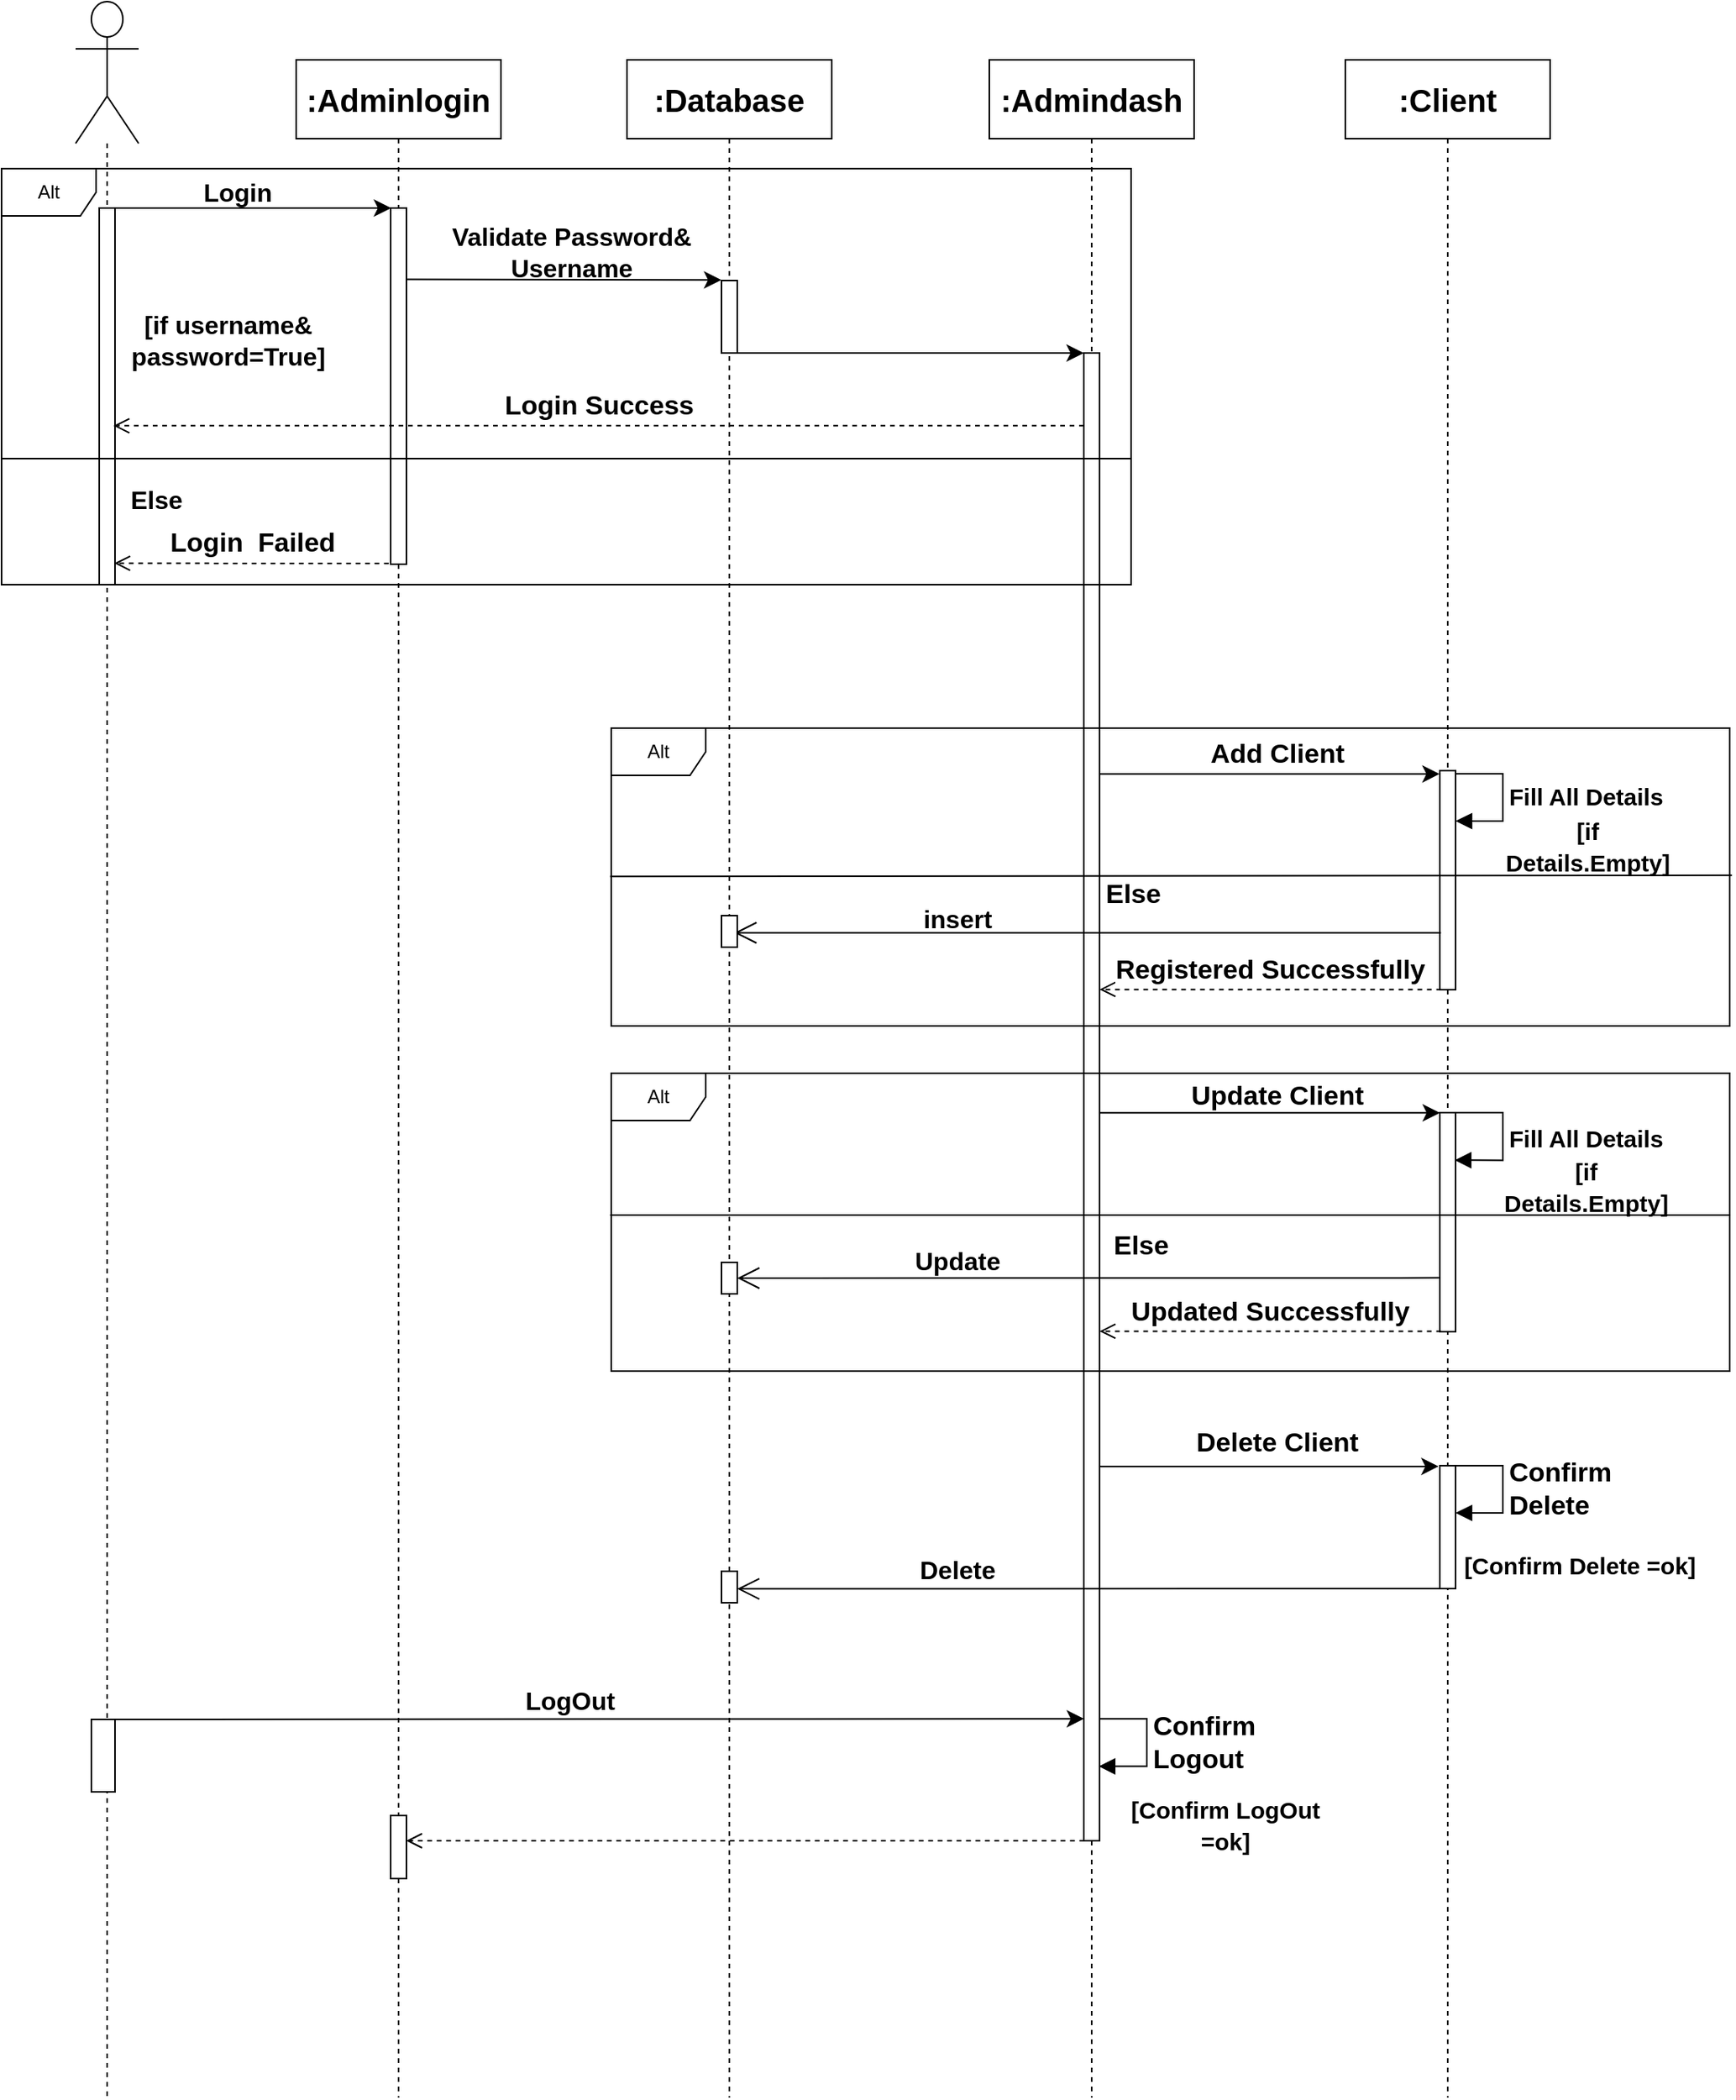 <mxfile version="23.1.4" type="device">
  <diagram name="Page-1" id="G_EyhvAucmUibiY34LTb">
    <mxGraphModel dx="2427" dy="2671" grid="1" gridSize="10" guides="1" tooltips="1" connect="1" arrows="1" fold="1" page="1" pageScale="1" pageWidth="850" pageHeight="1100" math="0" shadow="0">
      <root>
        <mxCell id="0" />
        <mxCell id="1" parent="0" />
        <mxCell id="bC90QqJXI56sHLxBbMQ--1" value="" style="shape=umlLifeline;perimeter=lifelinePerimeter;whiteSpace=wrap;html=1;container=1;dropTarget=0;collapsible=0;recursiveResize=0;outlineConnect=0;portConstraint=eastwest;newEdgeStyle={&quot;curved&quot;:0,&quot;rounded&quot;:0};participant=umlActor;size=90;" vertex="1" parent="1">
          <mxGeometry x="50" y="-10" width="40" height="1330" as="geometry" />
        </mxCell>
        <mxCell id="bC90QqJXI56sHLxBbMQ--10" value="" style="html=1;points=[[0,0,0,0,5],[0,1,0,0,-5],[1,0,0,0,5],[1,1,0,0,-5]];perimeter=orthogonalPerimeter;outlineConnect=0;targetShapes=umlLifeline;portConstraint=eastwest;newEdgeStyle={&quot;curved&quot;:0,&quot;rounded&quot;:0};" vertex="1" parent="bC90QqJXI56sHLxBbMQ--1">
          <mxGeometry x="15" y="131" width="10" height="239" as="geometry" />
        </mxCell>
        <mxCell id="bC90QqJXI56sHLxBbMQ--70" value="" style="html=1;points=[[0,0,0,0,5],[0,1,0,0,-5],[1,0,0,0,5],[1,1,0,0,-5]];perimeter=orthogonalPerimeter;outlineConnect=0;targetShapes=umlLifeline;portConstraint=eastwest;newEdgeStyle={&quot;curved&quot;:0,&quot;rounded&quot;:0};" vertex="1" parent="bC90QqJXI56sHLxBbMQ--1">
          <mxGeometry x="10" y="1090" width="15" height="46" as="geometry" />
        </mxCell>
        <mxCell id="bC90QqJXI56sHLxBbMQ--6" value="&lt;font style=&quot;font-size: 20px;&quot;&gt;&lt;b&gt;:Adminlogin&lt;/b&gt;&lt;/font&gt;" style="shape=umlLifeline;perimeter=lifelinePerimeter;whiteSpace=wrap;html=1;container=1;dropTarget=0;collapsible=0;recursiveResize=0;outlineConnect=0;portConstraint=eastwest;newEdgeStyle={&quot;curved&quot;:0,&quot;rounded&quot;:0};size=50;" vertex="1" parent="1">
          <mxGeometry x="190" y="27" width="130" height="1293" as="geometry" />
        </mxCell>
        <mxCell id="bC90QqJXI56sHLxBbMQ--11" value="" style="html=1;points=[[0,0,0,0,5],[0,1,0,0,-5],[1,0,0,0,5],[1,1,0,0,-5]];perimeter=orthogonalPerimeter;outlineConnect=0;targetShapes=umlLifeline;portConstraint=eastwest;newEdgeStyle={&quot;curved&quot;:0,&quot;rounded&quot;:0};" vertex="1" parent="bC90QqJXI56sHLxBbMQ--6">
          <mxGeometry x="60" y="94" width="10" height="226" as="geometry" />
        </mxCell>
        <mxCell id="bC90QqJXI56sHLxBbMQ--78" value="" style="html=1;points=[[0,0,0,0,5],[0,1,0,0,-5],[1,0,0,0,5],[1,1,0,0,-5]];perimeter=orthogonalPerimeter;outlineConnect=0;targetShapes=umlLifeline;portConstraint=eastwest;newEdgeStyle={&quot;curved&quot;:0,&quot;rounded&quot;:0};" vertex="1" parent="bC90QqJXI56sHLxBbMQ--6">
          <mxGeometry x="60" y="1114" width="10" height="40" as="geometry" />
        </mxCell>
        <mxCell id="bC90QqJXI56sHLxBbMQ--7" value="&lt;font style=&quot;font-size: 20px;&quot;&gt;&lt;b&gt;:Admindash&lt;/b&gt;&lt;/font&gt;" style="shape=umlLifeline;perimeter=lifelinePerimeter;whiteSpace=wrap;html=1;container=1;dropTarget=0;collapsible=0;recursiveResize=0;outlineConnect=0;portConstraint=eastwest;newEdgeStyle={&quot;curved&quot;:0,&quot;rounded&quot;:0};size=50;" vertex="1" parent="1">
          <mxGeometry x="630" y="27" width="130" height="1293" as="geometry" />
        </mxCell>
        <mxCell id="bC90QqJXI56sHLxBbMQ--18" value="" style="html=1;points=[[0,0,0,0,5],[0,1,0,0,-5],[1,0,0,0,5],[1,1,0,0,-5]];perimeter=orthogonalPerimeter;outlineConnect=0;targetShapes=umlLifeline;portConstraint=eastwest;newEdgeStyle={&quot;curved&quot;:0,&quot;rounded&quot;:0};" vertex="1" parent="bC90QqJXI56sHLxBbMQ--7">
          <mxGeometry x="60" y="186" width="10" height="944" as="geometry" />
        </mxCell>
        <mxCell id="bC90QqJXI56sHLxBbMQ--76" value="&lt;b style=&quot;font-size: 17px;&quot;&gt;Confirm&lt;br&gt;Logout&lt;br&gt;&lt;/b&gt;" style="html=1;align=left;spacingLeft=2;endArrow=block;rounded=0;edgeStyle=orthogonalEdgeStyle;curved=0;rounded=0;fontSize=12;startSize=8;endSize=8;exitX=1.017;exitY=0.918;exitDx=0;exitDy=0;exitPerimeter=0;entryX=0.945;entryY=0.95;entryDx=0;entryDy=0;entryPerimeter=0;" edge="1" parent="bC90QqJXI56sHLxBbMQ--7" source="bC90QqJXI56sHLxBbMQ--18" target="bC90QqJXI56sHLxBbMQ--18">
          <mxGeometry relative="1" as="geometry">
            <mxPoint x="70" y="1053.04" as="sourcePoint" />
            <Array as="points">
              <mxPoint x="100" y="1053" />
              <mxPoint x="100" y="1083" />
            </Array>
            <mxPoint x="80" y="1083" as="targetPoint" />
          </mxGeometry>
        </mxCell>
        <mxCell id="bC90QqJXI56sHLxBbMQ--8" value="&lt;font style=&quot;font-size: 20px;&quot;&gt;&lt;b&gt;:Client&lt;/b&gt;&lt;/font&gt;" style="shape=umlLifeline;perimeter=lifelinePerimeter;whiteSpace=wrap;html=1;container=1;dropTarget=0;collapsible=0;recursiveResize=0;outlineConnect=0;portConstraint=eastwest;newEdgeStyle={&quot;curved&quot;:0,&quot;rounded&quot;:0};size=50;" vertex="1" parent="1">
          <mxGeometry x="856" y="27" width="130" height="1293" as="geometry" />
        </mxCell>
        <mxCell id="bC90QqJXI56sHLxBbMQ--30" value="" style="html=1;points=[[0,0,0,0,5],[0,1,0,0,-5],[1,0,0,0,5],[1,1,0,0,-5]];perimeter=orthogonalPerimeter;outlineConnect=0;targetShapes=umlLifeline;portConstraint=eastwest;newEdgeStyle={&quot;curved&quot;:0,&quot;rounded&quot;:0};" vertex="1" parent="bC90QqJXI56sHLxBbMQ--8">
          <mxGeometry x="60" y="451" width="10" height="139" as="geometry" />
        </mxCell>
        <mxCell id="bC90QqJXI56sHLxBbMQ--35" value="&lt;b&gt;&lt;font style=&quot;font-size: 15px;&quot;&gt;Fill All Details&lt;/font&gt;&lt;/b&gt;" style="html=1;align=left;spacingLeft=2;endArrow=block;rounded=0;edgeStyle=orthogonalEdgeStyle;curved=0;rounded=0;fontSize=12;startSize=8;endSize=8;exitX=0.997;exitY=0.026;exitDx=0;exitDy=0;exitPerimeter=0;" edge="1" target="bC90QqJXI56sHLxBbMQ--30" parent="bC90QqJXI56sHLxBbMQ--8" source="bC90QqJXI56sHLxBbMQ--30">
          <mxGeometry x="0.007" relative="1" as="geometry">
            <mxPoint x="74" y="453" as="sourcePoint" />
            <Array as="points">
              <mxPoint x="100" y="453" />
              <mxPoint x="100" y="483" />
            </Array>
            <mxPoint x="90" y="483" as="targetPoint" />
            <mxPoint as="offset" />
          </mxGeometry>
        </mxCell>
        <mxCell id="bC90QqJXI56sHLxBbMQ--45" value="" style="html=1;points=[[0,0,0,0,5],[0,1,0,0,-5],[1,0,0,0,5],[1,1,0,0,-5]];perimeter=orthogonalPerimeter;outlineConnect=0;targetShapes=umlLifeline;portConstraint=eastwest;newEdgeStyle={&quot;curved&quot;:0,&quot;rounded&quot;:0};" vertex="1" parent="bC90QqJXI56sHLxBbMQ--8">
          <mxGeometry x="60" y="668" width="10" height="139" as="geometry" />
        </mxCell>
        <mxCell id="bC90QqJXI56sHLxBbMQ--48" value="&lt;b&gt;&lt;font style=&quot;font-size: 15px;&quot;&gt;Fill All Details&lt;/font&gt;&lt;/b&gt;" style="html=1;align=left;spacingLeft=2;endArrow=block;rounded=0;edgeStyle=orthogonalEdgeStyle;curved=0;rounded=0;fontSize=12;startSize=8;endSize=8;exitX=1.02;exitY=0;exitDx=0;exitDy=0;exitPerimeter=0;entryX=0.946;entryY=0.217;entryDx=0;entryDy=0;entryPerimeter=0;" edge="1" parent="bC90QqJXI56sHLxBbMQ--8" source="bC90QqJXI56sHLxBbMQ--45" target="bC90QqJXI56sHLxBbMQ--45">
          <mxGeometry relative="1" as="geometry">
            <mxPoint x="70" y="670" as="sourcePoint" />
            <Array as="points">
              <mxPoint x="100" y="668" />
              <mxPoint x="100" y="698" />
            </Array>
            <mxPoint x="70" y="698" as="targetPoint" />
          </mxGeometry>
        </mxCell>
        <mxCell id="bC90QqJXI56sHLxBbMQ--62" value="" style="html=1;points=[[0,0,0,0,5],[0,1,0,0,-5],[1,0,0,0,5],[1,1,0,0,-5]];perimeter=orthogonalPerimeter;outlineConnect=0;targetShapes=umlLifeline;portConstraint=eastwest;newEdgeStyle={&quot;curved&quot;:0,&quot;rounded&quot;:0};" vertex="1" parent="bC90QqJXI56sHLxBbMQ--8">
          <mxGeometry x="60" y="892" width="10" height="78" as="geometry" />
        </mxCell>
        <mxCell id="bC90QqJXI56sHLxBbMQ--65" value="&lt;b style=&quot;font-size: 17px;&quot;&gt;Confirm&lt;br&gt;Delete&lt;br&gt;&lt;/b&gt;" style="html=1;align=left;spacingLeft=2;endArrow=block;rounded=0;edgeStyle=orthogonalEdgeStyle;curved=0;rounded=0;fontSize=12;startSize=8;endSize=8;exitX=0.951;exitY=0;exitDx=0;exitDy=0;exitPerimeter=0;" edge="1" parent="bC90QqJXI56sHLxBbMQ--8" source="bC90QqJXI56sHLxBbMQ--62" target="bC90QqJXI56sHLxBbMQ--62">
          <mxGeometry relative="1" as="geometry">
            <mxPoint x="74" y="892" as="sourcePoint" />
            <Array as="points">
              <mxPoint x="100" y="892" />
              <mxPoint x="100" y="922" />
            </Array>
            <mxPoint x="74" y="922" as="targetPoint" />
          </mxGeometry>
        </mxCell>
        <mxCell id="bC90QqJXI56sHLxBbMQ--9" value="&lt;font style=&quot;font-size: 20px;&quot;&gt;&lt;b&gt;:Database&lt;/b&gt;&lt;/font&gt;" style="shape=umlLifeline;perimeter=lifelinePerimeter;whiteSpace=wrap;html=1;container=1;dropTarget=0;collapsible=0;recursiveResize=0;outlineConnect=0;portConstraint=eastwest;newEdgeStyle={&quot;curved&quot;:0,&quot;rounded&quot;:0};size=50;" vertex="1" parent="1">
          <mxGeometry x="400" y="27" width="130" height="1293" as="geometry" />
        </mxCell>
        <mxCell id="bC90QqJXI56sHLxBbMQ--53" value="" style="html=1;points=[[0,0,0,0,5],[0,1,0,0,-5],[1,0,0,0,5],[1,1,0,0,-5]];perimeter=orthogonalPerimeter;outlineConnect=0;targetShapes=umlLifeline;portConstraint=eastwest;newEdgeStyle={&quot;curved&quot;:0,&quot;rounded&quot;:0};" vertex="1" parent="bC90QqJXI56sHLxBbMQ--9">
          <mxGeometry x="60" y="763" width="10" height="20" as="geometry" />
        </mxCell>
        <mxCell id="bC90QqJXI56sHLxBbMQ--68" value="" style="html=1;points=[[0,0,0,0,5],[0,1,0,0,-5],[1,0,0,0,5],[1,1,0,0,-5]];perimeter=orthogonalPerimeter;outlineConnect=0;targetShapes=umlLifeline;portConstraint=eastwest;newEdgeStyle={&quot;curved&quot;:0,&quot;rounded&quot;:0};" vertex="1" parent="bC90QqJXI56sHLxBbMQ--9">
          <mxGeometry x="60" y="959" width="10" height="20" as="geometry" />
        </mxCell>
        <mxCell id="bC90QqJXI56sHLxBbMQ--12" value="" style="endArrow=classic;html=1;rounded=0;fontSize=12;startSize=8;endSize=8;exitX=0.807;exitY=0;exitDx=0;exitDy=0;exitPerimeter=0;entryX=0.032;entryY=0;entryDx=0;entryDy=0;entryPerimeter=0;" edge="1" parent="1" source="bC90QqJXI56sHLxBbMQ--10" target="bC90QqJXI56sHLxBbMQ--11">
          <mxGeometry width="50" height="50" relative="1" as="geometry">
            <mxPoint x="80" y="120" as="sourcePoint" />
            <mxPoint x="250" y="120" as="targetPoint" />
          </mxGeometry>
        </mxCell>
        <mxCell id="bC90QqJXI56sHLxBbMQ--13" value="&lt;b&gt;Login&lt;/b&gt;" style="text;html=1;align=center;verticalAlign=middle;whiteSpace=wrap;rounded=0;;fontSize=16;" vertex="1" parent="1">
          <mxGeometry x="123" y="96" width="60" height="30" as="geometry" />
        </mxCell>
        <mxCell id="bC90QqJXI56sHLxBbMQ--14" value="Alt" style="shape=umlFrame;whiteSpace=wrap;html=1;pointerEvents=0;" vertex="1" parent="1">
          <mxGeometry x="3" y="96" width="717" height="264" as="geometry" />
        </mxCell>
        <mxCell id="bC90QqJXI56sHLxBbMQ--15" value="" style="html=1;points=[[0,0,0,0,5],[0,1,0,0,-5],[1,0,0,0,5],[1,1,0,0,-5]];perimeter=orthogonalPerimeter;outlineConnect=0;targetShapes=umlLifeline;portConstraint=eastwest;newEdgeStyle={&quot;curved&quot;:0,&quot;rounded&quot;:0};" vertex="1" parent="1">
          <mxGeometry x="460" y="167" width="10" height="46" as="geometry" />
        </mxCell>
        <mxCell id="bC90QqJXI56sHLxBbMQ--16" value="" style="endArrow=classic;html=1;rounded=0;fontSize=12;startSize=8;endSize=8;entryX=-0.01;entryY=-0.008;entryDx=0;entryDy=0;entryPerimeter=0;exitX=0.986;exitY=0.2;exitDx=0;exitDy=0;exitPerimeter=0;" edge="1" parent="1" source="bC90QqJXI56sHLxBbMQ--11" target="bC90QqJXI56sHLxBbMQ--15">
          <mxGeometry width="50" height="50" relative="1" as="geometry">
            <mxPoint x="270" y="170" as="sourcePoint" />
            <mxPoint x="435" y="167" as="targetPoint" />
          </mxGeometry>
        </mxCell>
        <mxCell id="bC90QqJXI56sHLxBbMQ--17" value="&lt;b&gt;Validate Password&amp;amp; Username&lt;/b&gt;" style="text;html=1;align=center;verticalAlign=middle;whiteSpace=wrap;rounded=0;;fontSize=16;" vertex="1" parent="1">
          <mxGeometry x="280" y="134" width="170" height="30" as="geometry" />
        </mxCell>
        <mxCell id="bC90QqJXI56sHLxBbMQ--19" value="" style="endArrow=classic;html=1;rounded=0;fontSize=12;startSize=8;endSize=8;exitX=0.97;exitY=1.001;exitDx=0;exitDy=0;exitPerimeter=0;" edge="1" parent="1" source="bC90QqJXI56sHLxBbMQ--15" target="bC90QqJXI56sHLxBbMQ--18">
          <mxGeometry width="50" height="50" relative="1" as="geometry">
            <mxPoint x="480" y="213" as="sourcePoint" />
            <mxPoint x="671" y="213" as="targetPoint" />
          </mxGeometry>
        </mxCell>
        <mxCell id="bC90QqJXI56sHLxBbMQ--21" value="&lt;b&gt;&lt;font style=&quot;font-size: 17px;&quot;&gt;Login Success&lt;/font&gt;&lt;/b&gt;" style="html=1;verticalAlign=bottom;endArrow=open;dashed=1;endSize=8;curved=0;rounded=0;fontSize=12;entryX=0.904;entryY=0.578;entryDx=0;entryDy=0;entryPerimeter=0;" edge="1" parent="1" source="bC90QqJXI56sHLxBbMQ--18" target="bC90QqJXI56sHLxBbMQ--10">
          <mxGeometry relative="1" as="geometry">
            <mxPoint x="680" y="259" as="sourcePoint" />
            <mxPoint x="80" y="259" as="targetPoint" />
          </mxGeometry>
        </mxCell>
        <mxCell id="bC90QqJXI56sHLxBbMQ--22" value="&lt;font size=&quot;1&quot; style=&quot;&quot;&gt;&lt;b style=&quot;font-size: 16px;&quot;&gt;[if username&amp;amp;&lt;br&gt;password=True]&lt;/b&gt;&lt;/font&gt;" style="text;html=1;align=center;verticalAlign=middle;whiteSpace=wrap;rounded=0;;fontSize=16;" vertex="1" parent="1">
          <mxGeometry x="104" y="180" width="86" height="50" as="geometry" />
        </mxCell>
        <mxCell id="bC90QqJXI56sHLxBbMQ--23" value="" style="endArrow=none;html=1;rounded=0;fontSize=12;startSize=8;endSize=8;entryX=1;entryY=0.697;entryDx=0;entryDy=0;entryPerimeter=0;exitX=0;exitY=0.697;exitDx=0;exitDy=0;exitPerimeter=0;" edge="1" parent="1" source="bC90QqJXI56sHLxBbMQ--14" target="bC90QqJXI56sHLxBbMQ--14">
          <mxGeometry width="50" height="50" relative="1" as="geometry">
            <mxPoint x="10" y="280" as="sourcePoint" />
            <mxPoint x="420" y="290" as="targetPoint" />
          </mxGeometry>
        </mxCell>
        <mxCell id="bC90QqJXI56sHLxBbMQ--24" value="&lt;div style=&quot;text-align: center;&quot;&gt;&lt;span style=&quot;background-color: initial;&quot;&gt;&lt;b style=&quot;&quot;&gt;&lt;font style=&quot;font-size: 16px;&quot;&gt;Else&lt;/font&gt;&lt;/b&gt;&lt;/span&gt;&lt;/div&gt;" style="text;whiteSpace=wrap;html=1;" vertex="1" parent="1">
          <mxGeometry x="83" y="290" width="40" height="30" as="geometry" />
        </mxCell>
        <mxCell id="bC90QqJXI56sHLxBbMQ--26" value="&lt;b&gt;&lt;font style=&quot;font-size: 17px;&quot;&gt;Login&amp;nbsp; Failed&lt;/font&gt;&lt;/b&gt;" style="html=1;verticalAlign=bottom;endArrow=open;dashed=1;endSize=8;curved=0;rounded=0;fontSize=12;exitX=-0.122;exitY=0.998;exitDx=0;exitDy=0;exitPerimeter=0;entryX=0.952;entryY=0.943;entryDx=0;entryDy=0;entryPerimeter=0;" edge="1" parent="1" source="bC90QqJXI56sHLxBbMQ--11" target="bC90QqJXI56sHLxBbMQ--10">
          <mxGeometry relative="1" as="geometry">
            <mxPoint x="244" y="340" as="sourcePoint" />
            <mxPoint x="164" y="340" as="targetPoint" />
          </mxGeometry>
        </mxCell>
        <mxCell id="bC90QqJXI56sHLxBbMQ--31" value="" style="endArrow=classic;html=1;rounded=0;fontSize=12;startSize=8;endSize=8;entryX=-0.011;entryY=0.015;entryDx=0;entryDy=0;entryPerimeter=0;" edge="1" parent="1" source="bC90QqJXI56sHLxBbMQ--18" target="bC90QqJXI56sHLxBbMQ--30">
          <mxGeometry width="50" height="50" relative="1" as="geometry">
            <mxPoint x="710" y="480" as="sourcePoint" />
            <mxPoint x="910" y="480" as="targetPoint" />
          </mxGeometry>
        </mxCell>
        <mxCell id="bC90QqJXI56sHLxBbMQ--33" value="&lt;b&gt;&lt;font style=&quot;font-size: 17px;&quot;&gt;Add Client&lt;/font&gt;&lt;/b&gt;" style="text;html=1;align=center;verticalAlign=middle;whiteSpace=wrap;rounded=0;;fontSize=16;" vertex="1" parent="1">
          <mxGeometry x="728" y="453" width="170" height="30" as="geometry" />
        </mxCell>
        <mxCell id="bC90QqJXI56sHLxBbMQ--36" value="Alt" style="shape=umlFrame;whiteSpace=wrap;html=1;pointerEvents=0;" vertex="1" parent="1">
          <mxGeometry x="390" y="451" width="710" height="189" as="geometry" />
        </mxCell>
        <mxCell id="bC90QqJXI56sHLxBbMQ--37" value="&lt;font size=&quot;1&quot; style=&quot;&quot;&gt;&lt;b style=&quot;font-size: 15px;&quot;&gt;[if Details.Empty]&lt;/b&gt;&lt;/font&gt;" style="text;html=1;align=center;verticalAlign=middle;whiteSpace=wrap;rounded=0;;fontSize=16;" vertex="1" parent="1">
          <mxGeometry x="952" y="514" width="116" height="24" as="geometry" />
        </mxCell>
        <mxCell id="bC90QqJXI56sHLxBbMQ--38" value="" style="endArrow=none;html=1;rounded=0;fontSize=12;startSize=8;endSize=8;exitX=-0.001;exitY=0.498;exitDx=0;exitDy=0;exitPerimeter=0;entryX=1.002;entryY=0.494;entryDx=0;entryDy=0;entryPerimeter=0;" edge="1" parent="1" source="bC90QqJXI56sHLxBbMQ--36" target="bC90QqJXI56sHLxBbMQ--36">
          <mxGeometry width="50" height="50" relative="1" as="geometry">
            <mxPoint x="850" y="510" as="sourcePoint" />
            <mxPoint x="900" y="460" as="targetPoint" />
          </mxGeometry>
        </mxCell>
        <mxCell id="bC90QqJXI56sHLxBbMQ--39" value="&lt;b&gt;&lt;font style=&quot;font-size: 17px;&quot;&gt;Registered Successfully&lt;/font&gt;&lt;/b&gt;" style="html=1;verticalAlign=bottom;endArrow=open;dashed=1;endSize=8;curved=0;rounded=0;fontSize=12;exitX=0.08;exitY=0.999;exitDx=0;exitDy=0;exitPerimeter=0;" edge="1" parent="1" source="bC90QqJXI56sHLxBbMQ--30" target="bC90QqJXI56sHLxBbMQ--18">
          <mxGeometry x="0.002" relative="1" as="geometry">
            <mxPoint x="878" y="560" as="sourcePoint" />
            <mxPoint x="720" y="587" as="targetPoint" />
            <mxPoint as="offset" />
          </mxGeometry>
        </mxCell>
        <mxCell id="bC90QqJXI56sHLxBbMQ--40" value="&lt;div style=&quot;text-align: center;&quot;&gt;&lt;span style=&quot;background-color: initial;&quot;&gt;&lt;b style=&quot;&quot;&gt;&lt;font style=&quot;font-size: 17px;&quot;&gt;Else&lt;/font&gt;&lt;/b&gt;&lt;/span&gt;&lt;/div&gt;" style="text;whiteSpace=wrap;html=1;" vertex="1" parent="1">
          <mxGeometry x="702" y="540" width="40" height="7" as="geometry" />
        </mxCell>
        <mxCell id="bC90QqJXI56sHLxBbMQ--41" value="" style="endArrow=open;endFill=1;endSize=12;html=1;rounded=0;fontSize=12;entryX=0.812;entryY=0.494;entryDx=0;entryDy=0;entryPerimeter=0;exitX=0.072;exitY=0.683;exitDx=0;exitDy=0;exitPerimeter=0;" edge="1" parent="1">
          <mxGeometry width="160" relative="1" as="geometry">
            <mxPoint x="916.72" y="580.937" as="sourcePoint" />
            <mxPoint x="468.12" y="580.88" as="targetPoint" />
          </mxGeometry>
        </mxCell>
        <mxCell id="bC90QqJXI56sHLxBbMQ--42" value="" style="html=1;points=[[0,0,0,0,5],[0,1,0,0,-5],[1,0,0,0,5],[1,1,0,0,-5]];perimeter=orthogonalPerimeter;outlineConnect=0;targetShapes=umlLifeline;portConstraint=eastwest;newEdgeStyle={&quot;curved&quot;:0,&quot;rounded&quot;:0};" vertex="1" parent="1">
          <mxGeometry x="460" y="570" width="10" height="20" as="geometry" />
        </mxCell>
        <mxCell id="bC90QqJXI56sHLxBbMQ--43" value="&lt;b&gt;insert&lt;/b&gt;" style="text;html=1;align=center;verticalAlign=middle;whiteSpace=wrap;rounded=0;;fontSize=16;" vertex="1" parent="1">
          <mxGeometry x="580" y="557" width="60" height="30" as="geometry" />
        </mxCell>
        <mxCell id="bC90QqJXI56sHLxBbMQ--44" value="Alt" style="shape=umlFrame;whiteSpace=wrap;html=1;pointerEvents=0;" vertex="1" parent="1">
          <mxGeometry x="390" y="670" width="710" height="189" as="geometry" />
        </mxCell>
        <mxCell id="bC90QqJXI56sHLxBbMQ--46" value="" style="endArrow=classic;html=1;rounded=0;fontSize=12;startSize=8;endSize=8;entryX=0.01;entryY=0.001;entryDx=0;entryDy=0;entryPerimeter=0;" edge="1" parent="1" source="bC90QqJXI56sHLxBbMQ--18" target="bC90QqJXI56sHLxBbMQ--45">
          <mxGeometry width="50" height="50" relative="1" as="geometry">
            <mxPoint x="710" y="695" as="sourcePoint" />
            <mxPoint x="910" y="690" as="targetPoint" />
          </mxGeometry>
        </mxCell>
        <mxCell id="bC90QqJXI56sHLxBbMQ--47" value="&lt;b style=&quot;border-color: var(--border-color);&quot;&gt;&lt;font style=&quot;font-size: 17px;&quot;&gt;Update Client&lt;/font&gt;&lt;/b&gt;" style="text;html=1;align=center;verticalAlign=middle;whiteSpace=wrap;rounded=0;;fontSize=16;" vertex="1" parent="1">
          <mxGeometry x="728" y="670" width="170" height="30" as="geometry" />
        </mxCell>
        <mxCell id="bC90QqJXI56sHLxBbMQ--50" value="" style="endArrow=none;html=1;rounded=0;fontSize=12;startSize=8;endSize=8;exitX=-0.001;exitY=0.476;exitDx=0;exitDy=0;exitPerimeter=0;entryX=1;entryY=0.476;entryDx=0;entryDy=0;entryPerimeter=0;" edge="1" parent="1" source="bC90QqJXI56sHLxBbMQ--44" target="bC90QqJXI56sHLxBbMQ--44">
          <mxGeometry width="50" height="50" relative="1" as="geometry">
            <mxPoint x="389" y="765" as="sourcePoint" />
            <mxPoint x="1041" y="764" as="targetPoint" />
          </mxGeometry>
        </mxCell>
        <mxCell id="bC90QqJXI56sHLxBbMQ--51" value="&lt;font size=&quot;1&quot; style=&quot;&quot;&gt;&lt;b style=&quot;font-size: 15px;&quot;&gt;[if Details.Empty]&lt;/b&gt;&lt;/font&gt;" style="text;html=1;align=center;verticalAlign=middle;whiteSpace=wrap;rounded=0;;fontSize=16;" vertex="1" parent="1">
          <mxGeometry x="951" y="730" width="116" height="24" as="geometry" />
        </mxCell>
        <mxCell id="bC90QqJXI56sHLxBbMQ--52" value="" style="endArrow=open;endFill=1;endSize=12;html=1;rounded=0;fontSize=12;exitX=0.043;exitY=0.754;exitDx=0;exitDy=0;exitPerimeter=0;entryX=1;entryY=0.5;entryDx=0;entryDy=0;entryPerimeter=0;" edge="1" parent="1" source="bC90QqJXI56sHLxBbMQ--45" target="bC90QqJXI56sHLxBbMQ--53">
          <mxGeometry width="160" relative="1" as="geometry">
            <mxPoint x="916.72" y="800.937" as="sourcePoint" />
            <mxPoint x="480" y="801" as="targetPoint" />
          </mxGeometry>
        </mxCell>
        <mxCell id="bC90QqJXI56sHLxBbMQ--54" value="&lt;div style=&quot;text-align: center;&quot;&gt;&lt;span style=&quot;background-color: initial;&quot;&gt;&lt;b style=&quot;&quot;&gt;&lt;font style=&quot;font-size: 17px;&quot;&gt;Else&lt;/font&gt;&lt;/b&gt;&lt;/span&gt;&lt;/div&gt;" style="text;whiteSpace=wrap;html=1;" vertex="1" parent="1">
          <mxGeometry x="707" y="763" width="40" height="7" as="geometry" />
        </mxCell>
        <mxCell id="bC90QqJXI56sHLxBbMQ--56" value="&lt;b&gt;Update&lt;/b&gt;" style="text;html=1;align=center;verticalAlign=middle;whiteSpace=wrap;rounded=0;;fontSize=16;" vertex="1" parent="1">
          <mxGeometry x="580" y="774" width="60" height="30" as="geometry" />
        </mxCell>
        <mxCell id="bC90QqJXI56sHLxBbMQ--57" value="&lt;b&gt;&lt;font style=&quot;font-size: 17px;&quot;&gt;Updated Successfully&lt;/font&gt;&lt;/b&gt;" style="html=1;verticalAlign=bottom;endArrow=open;dashed=1;endSize=8;curved=0;rounded=0;fontSize=12;exitX=0.077;exitY=0.998;exitDx=0;exitDy=0;exitPerimeter=0;" edge="1" parent="1" source="bC90QqJXI56sHLxBbMQ--45" target="bC90QqJXI56sHLxBbMQ--18">
          <mxGeometry x="0.003" relative="1" as="geometry">
            <mxPoint x="919" y="840" as="sourcePoint" />
            <mxPoint x="710" y="834" as="targetPoint" />
            <mxPoint as="offset" />
          </mxGeometry>
        </mxCell>
        <mxCell id="bC90QqJXI56sHLxBbMQ--61" value="" style="endArrow=classic;html=1;rounded=0;fontSize=12;startSize=8;endSize=8;entryX=-0.077;entryY=0.006;entryDx=0;entryDy=0;entryPerimeter=0;" edge="1" parent="1" source="bC90QqJXI56sHLxBbMQ--18" target="bC90QqJXI56sHLxBbMQ--62">
          <mxGeometry width="50" height="50" relative="1" as="geometry">
            <mxPoint x="710" y="920" as="sourcePoint" />
            <mxPoint x="900" y="920" as="targetPoint" />
          </mxGeometry>
        </mxCell>
        <mxCell id="bC90QqJXI56sHLxBbMQ--64" value="&lt;b style=&quot;border-color: var(--border-color);&quot;&gt;&lt;font style=&quot;font-size: 17px;&quot;&gt;Delete Client&lt;/font&gt;&lt;/b&gt;" style="text;html=1;align=center;verticalAlign=middle;whiteSpace=wrap;rounded=0;;fontSize=16;" vertex="1" parent="1">
          <mxGeometry x="728" y="890" width="170" height="30" as="geometry" />
        </mxCell>
        <mxCell id="bC90QqJXI56sHLxBbMQ--66" value="&lt;b style=&quot;&quot;&gt;&lt;font style=&quot;font-size: 15px;&quot;&gt;[Confirm Delete =ok]&lt;/font&gt;&lt;/b&gt;" style="text;html=1;align=center;verticalAlign=middle;whiteSpace=wrap;rounded=0;;fontSize=16;" vertex="1" parent="1">
          <mxGeometry x="930" y="970" width="150" height="24" as="geometry" />
        </mxCell>
        <mxCell id="bC90QqJXI56sHLxBbMQ--67" value="" style="endArrow=open;endFill=1;endSize=12;html=1;rounded=0;fontSize=12;entryX=0.995;entryY=0.557;entryDx=0;entryDy=0;entryPerimeter=0;" edge="1" parent="1" source="bC90QqJXI56sHLxBbMQ--62" target="bC90QqJXI56sHLxBbMQ--68">
          <mxGeometry width="160" relative="1" as="geometry">
            <mxPoint x="916" y="1000" as="sourcePoint" />
            <mxPoint x="470" y="1000" as="targetPoint" />
          </mxGeometry>
        </mxCell>
        <mxCell id="bC90QqJXI56sHLxBbMQ--69" value="&lt;b&gt;Delete&lt;/b&gt;" style="text;html=1;align=center;verticalAlign=middle;whiteSpace=wrap;rounded=0;;fontSize=16;" vertex="1" parent="1">
          <mxGeometry x="580" y="970" width="60" height="30" as="geometry" />
        </mxCell>
        <mxCell id="bC90QqJXI56sHLxBbMQ--71" value="" style="endArrow=classic;html=1;rounded=0;fontSize=12;startSize=8;endSize=8;exitX=0.993;exitY=0;exitDx=0;exitDy=0;exitPerimeter=0;entryX=0.018;entryY=0.918;entryDx=0;entryDy=0;entryPerimeter=0;" edge="1" parent="1" source="bC90QqJXI56sHLxBbMQ--70" target="bC90QqJXI56sHLxBbMQ--18">
          <mxGeometry width="50" height="50" relative="1" as="geometry">
            <mxPoint x="80" y="1080" as="sourcePoint" />
            <mxPoint x="680" y="1080" as="targetPoint" />
          </mxGeometry>
        </mxCell>
        <mxCell id="bC90QqJXI56sHLxBbMQ--73" value="&lt;b&gt;LogOut&lt;/b&gt;" style="text;html=1;align=center;verticalAlign=middle;whiteSpace=wrap;rounded=0;;fontSize=16;" vertex="1" parent="1">
          <mxGeometry x="334" y="1053" width="60" height="30" as="geometry" />
        </mxCell>
        <mxCell id="bC90QqJXI56sHLxBbMQ--75" style="edgeStyle=none;curved=1;rounded=0;orthogonalLoop=1;jettySize=auto;html=1;exitX=0.75;exitY=0;exitDx=0;exitDy=0;fontSize=12;startSize=8;endSize=8;" edge="1" parent="1">
          <mxGeometry relative="1" as="geometry">
            <mxPoint x="1035.0" y="967" as="sourcePoint" />
            <mxPoint x="1035.0" y="967" as="targetPoint" />
          </mxGeometry>
        </mxCell>
        <mxCell id="bC90QqJXI56sHLxBbMQ--77" value="&lt;b style=&quot;&quot;&gt;&lt;font style=&quot;font-size: 15px;&quot;&gt;[Confirm LogOut =ok]&lt;/font&gt;&lt;/b&gt;" style="text;html=1;align=center;verticalAlign=middle;whiteSpace=wrap;rounded=0;;fontSize=16;" vertex="1" parent="1">
          <mxGeometry x="705" y="1135" width="150" height="24" as="geometry" />
        </mxCell>
        <mxCell id="bC90QqJXI56sHLxBbMQ--81" value="" style="html=1;verticalAlign=bottom;endArrow=open;dashed=1;endSize=8;curved=0;rounded=0;fontSize=12;exitX=0.026;exitY=1;exitDx=0;exitDy=0;exitPerimeter=0;entryX=0.981;entryY=0.4;entryDx=0;entryDy=0;entryPerimeter=0;" edge="1" parent="1" source="bC90QqJXI56sHLxBbMQ--18" target="bC90QqJXI56sHLxBbMQ--78">
          <mxGeometry relative="1" as="geometry">
            <mxPoint x="684" y="1147.17" as="sourcePoint" />
            <mxPoint x="270" y="1157" as="targetPoint" />
          </mxGeometry>
        </mxCell>
      </root>
    </mxGraphModel>
  </diagram>
</mxfile>
